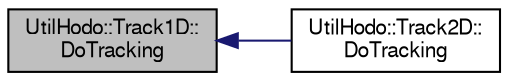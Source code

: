 digraph "UtilHodo::Track1D::DoTracking"
{
  bgcolor="transparent";
  edge [fontname="FreeSans",fontsize="10",labelfontname="FreeSans",labelfontsize="10"];
  node [fontname="FreeSans",fontsize="10",shape=record];
  rankdir="LR";
  Node1 [label="UtilHodo::Track1D::\lDoTracking",height=0.2,width=0.4,color="black", fillcolor="grey75", style="filled" fontcolor="black"];
  Node1 -> Node2 [dir="back",color="midnightblue",fontsize="10",style="solid",fontname="FreeSans"];
  Node2 [label="UtilHodo::Track2D::\lDoTracking",height=0.2,width=0.4,color="black",URL="$dd/df6/structUtilHodo_1_1Track2D.html#ac5b5097bfb0520a4c6c3511b00d6180b"];
}
